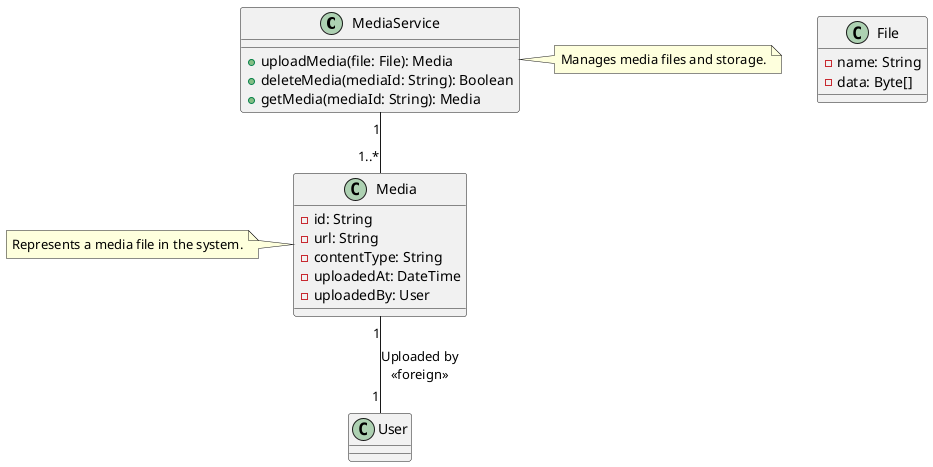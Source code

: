 @startuml media_class_diagram
class MediaService {
  +uploadMedia(file: File): Media
  +deleteMedia(mediaId: String): Boolean
  +getMedia(mediaId: String): Media
}

class Media {
  -id: String
  -url: String
  -contentType: String
  -uploadedAt: DateTime
  -uploadedBy: User
}

class File {
  -name: String
  -data: Byte[]
}

MediaService "1" -- "1..*" Media
Media "1" -- "1" User : "Uploaded by\n<<foreign>>"

note right of MediaService : Manages media files and storage.
note left of Media : Represents a media file in the system.
@enduml
